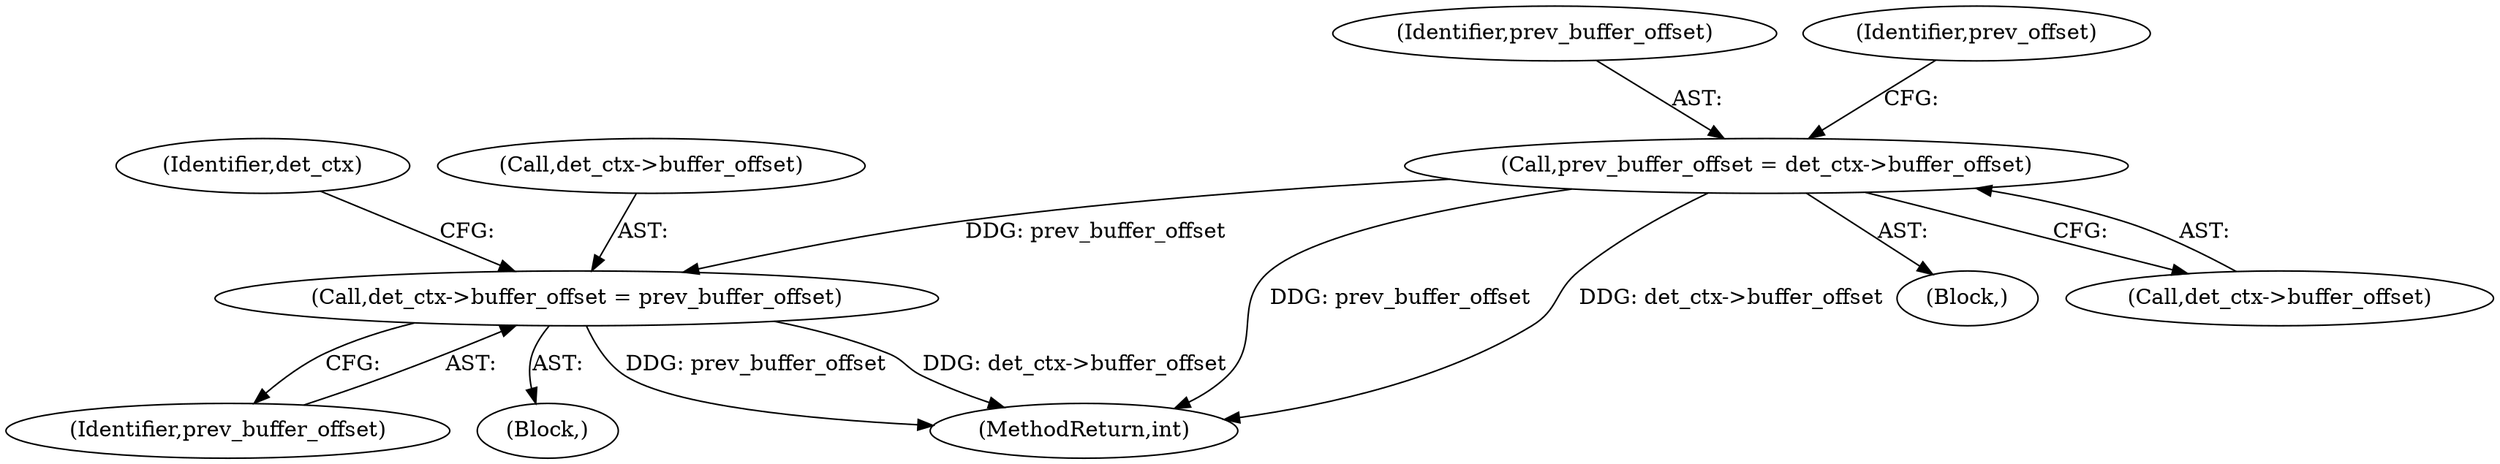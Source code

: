 digraph "0_suricata_47afc577ff763150f9b47f10331f5ef9eb847a57@pointer" {
"1001041" [label="(Call,det_ctx->buffer_offset = prev_buffer_offset)"];
"1000943" [label="(Call,prev_buffer_offset = det_ctx->buffer_offset)"];
"1001045" [label="(Identifier,prev_buffer_offset)"];
"1000944" [label="(Identifier,prev_buffer_offset)"];
"1000931" [label="(Block,)"];
"1000945" [label="(Call,det_ctx->buffer_offset)"];
"1000962" [label="(Block,)"];
"1000950" [label="(Identifier,prev_offset)"];
"1001542" [label="(MethodReturn,int)"];
"1000943" [label="(Call,prev_buffer_offset = det_ctx->buffer_offset)"];
"1001041" [label="(Call,det_ctx->buffer_offset = prev_buffer_offset)"];
"1001048" [label="(Identifier,det_ctx)"];
"1001042" [label="(Call,det_ctx->buffer_offset)"];
"1001041" -> "1000962"  [label="AST: "];
"1001041" -> "1001045"  [label="CFG: "];
"1001042" -> "1001041"  [label="AST: "];
"1001045" -> "1001041"  [label="AST: "];
"1001048" -> "1001041"  [label="CFG: "];
"1001041" -> "1001542"  [label="DDG: prev_buffer_offset"];
"1001041" -> "1001542"  [label="DDG: det_ctx->buffer_offset"];
"1000943" -> "1001041"  [label="DDG: prev_buffer_offset"];
"1000943" -> "1000931"  [label="AST: "];
"1000943" -> "1000945"  [label="CFG: "];
"1000944" -> "1000943"  [label="AST: "];
"1000945" -> "1000943"  [label="AST: "];
"1000950" -> "1000943"  [label="CFG: "];
"1000943" -> "1001542"  [label="DDG: prev_buffer_offset"];
"1000943" -> "1001542"  [label="DDG: det_ctx->buffer_offset"];
}
